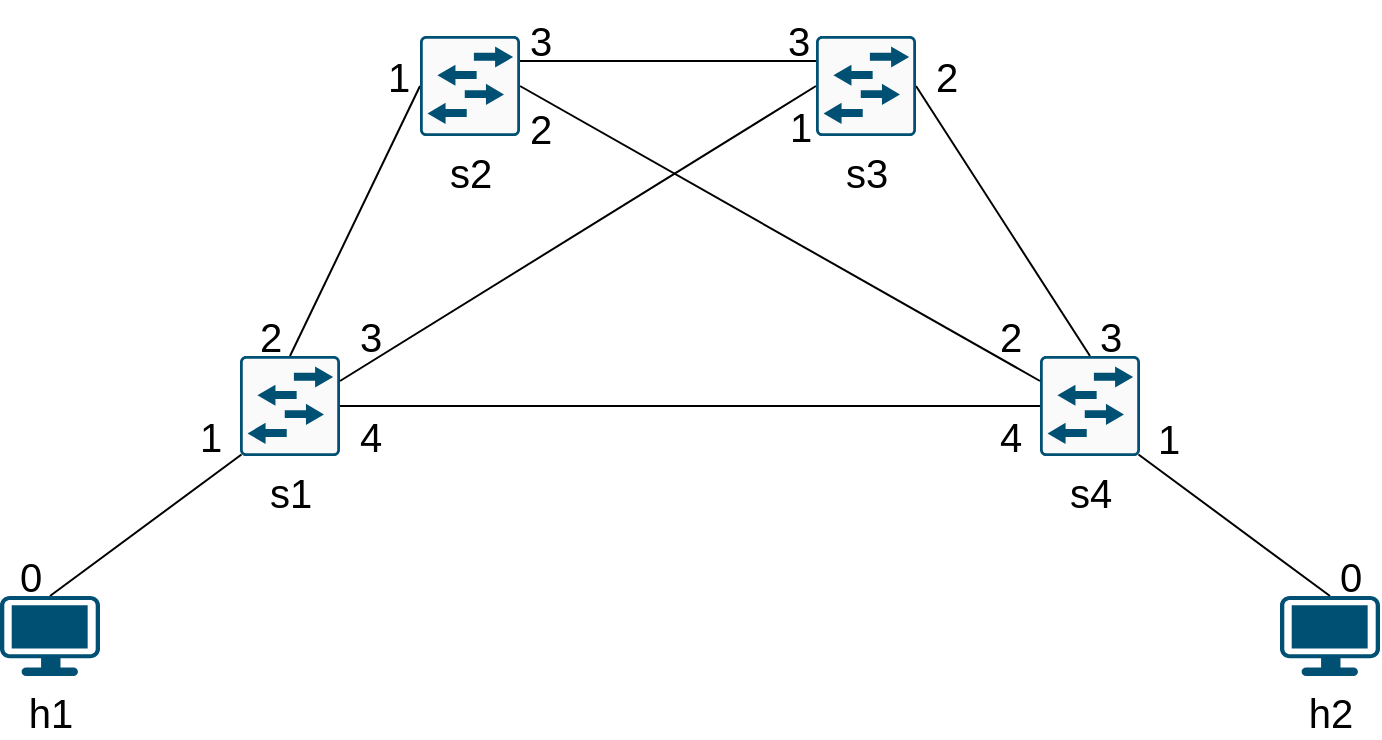 <mxfile version="24.8.3">
  <diagram name="Página-1" id="FMIssGx31ZWzAPNsEll5">
    <mxGraphModel dx="1259" dy="614" grid="1" gridSize="10" guides="1" tooltips="1" connect="1" arrows="1" fold="1" page="1" pageScale="1" pageWidth="827" pageHeight="1169" math="0" shadow="0">
      <root>
        <mxCell id="0" />
        <mxCell id="1" parent="0" />
        <mxCell id="IcSTJW2ZjOs-U5tJtDkX-16" style="hachureGap=4;orthogonalLoop=1;jettySize=auto;html=1;exitX=0.5;exitY=0;exitDx=0;exitDy=0;exitPerimeter=0;entryX=0;entryY=0.5;entryDx=0;entryDy=0;entryPerimeter=0;fontFamily=Helvetica;fontSize=16;rounded=1;shadow=0;strokeColor=default;startArrow=none;startFill=0;endArrow=none;endFill=0;" parent="1" source="IcSTJW2ZjOs-U5tJtDkX-1" target="IcSTJW2ZjOs-U5tJtDkX-4" edge="1">
          <mxGeometry relative="1" as="geometry" />
        </mxCell>
        <mxCell id="IcSTJW2ZjOs-U5tJtDkX-1" value="s1" style="sketch=0;points=[[0.015,0.015,0],[0.985,0.015,0],[0.985,0.985,0],[0.015,0.985,0],[0.25,0,0],[0.5,0,0],[0.75,0,0],[1,0.25,0],[1,0.5,0],[1,0.75,0],[0.75,1,0],[0.5,1,0],[0.25,1,0],[0,0.75,0],[0,0.5,0],[0,0.25,0]];verticalLabelPosition=bottom;html=1;verticalAlign=top;aspect=fixed;align=center;pointerEvents=1;shape=mxgraph.cisco19.rect;prIcon=l2_switch;fillColor=#FAFAFA;strokeColor=#005073;hachureGap=4;jiggle=2;curveFitting=1;fontFamily=Helvetica;fontSize=20;" parent="1" vertex="1">
          <mxGeometry x="150" y="240" width="50" height="50" as="geometry" />
        </mxCell>
        <mxCell id="IcSTJW2ZjOs-U5tJtDkX-17" style="hachureGap=4;orthogonalLoop=1;jettySize=auto;html=1;exitX=0.5;exitY=0;exitDx=0;exitDy=0;exitPerimeter=0;entryX=1;entryY=0.5;entryDx=0;entryDy=0;entryPerimeter=0;fontFamily=Helvetica;fontSize=16;rounded=1;shadow=0;strokeColor=default;startArrow=none;startFill=0;endArrow=none;endFill=0;" parent="1" source="IcSTJW2ZjOs-U5tJtDkX-2" target="IcSTJW2ZjOs-U5tJtDkX-3" edge="1">
          <mxGeometry relative="1" as="geometry" />
        </mxCell>
        <mxCell id="IcSTJW2ZjOs-U5tJtDkX-2" value="s4" style="sketch=0;points=[[0.015,0.015,0],[0.985,0.015,0],[0.985,0.985,0],[0.015,0.985,0],[0.25,0,0],[0.5,0,0],[0.75,0,0],[1,0.25,0],[1,0.5,0],[1,0.75,0],[0.75,1,0],[0.5,1,0],[0.25,1,0],[0,0.75,0],[0,0.5,0],[0,0.25,0]];verticalLabelPosition=bottom;html=1;verticalAlign=top;aspect=fixed;align=center;pointerEvents=1;shape=mxgraph.cisco19.rect;prIcon=l2_switch;fillColor=#FAFAFA;strokeColor=#005073;hachureGap=4;jiggle=2;curveFitting=1;fontFamily=Helvetica;fontSize=20;" parent="1" vertex="1">
          <mxGeometry x="550" y="240" width="50" height="50" as="geometry" />
        </mxCell>
        <mxCell id="IcSTJW2ZjOs-U5tJtDkX-18" style="hachureGap=4;orthogonalLoop=1;jettySize=auto;html=1;exitX=0;exitY=0.5;exitDx=0;exitDy=0;exitPerimeter=0;entryX=1;entryY=0.25;entryDx=0;entryDy=0;entryPerimeter=0;fontFamily=Helvetica;fontSize=16;rounded=1;shadow=0;strokeColor=default;startArrow=none;startFill=0;endArrow=none;endFill=0;" parent="1" source="IcSTJW2ZjOs-U5tJtDkX-3" target="IcSTJW2ZjOs-U5tJtDkX-1" edge="1">
          <mxGeometry relative="1" as="geometry" />
        </mxCell>
        <mxCell id="IcSTJW2ZjOs-U5tJtDkX-3" value="s3" style="sketch=0;points=[[0.015,0.015,0],[0.985,0.015,0],[0.985,0.985,0],[0.015,0.985,0],[0.25,0,0],[0.5,0,0],[0.75,0,0],[1,0.25,0],[1,0.5,0],[1,0.75,0],[0.75,1,0],[0.5,1,0],[0.25,1,0],[0,0.75,0],[0,0.5,0],[0,0.25,0]];verticalLabelPosition=bottom;html=1;verticalAlign=top;aspect=fixed;align=center;pointerEvents=1;shape=mxgraph.cisco19.rect;prIcon=l2_switch;fillColor=#FAFAFA;strokeColor=#005073;hachureGap=4;jiggle=2;curveFitting=1;fontFamily=Helvetica;fontSize=20;" parent="1" vertex="1">
          <mxGeometry x="438" y="80" width="50" height="50" as="geometry" />
        </mxCell>
        <mxCell id="IcSTJW2ZjOs-U5tJtDkX-19" style="hachureGap=4;orthogonalLoop=1;jettySize=auto;html=1;entryX=0;entryY=0.25;entryDx=0;entryDy=0;entryPerimeter=0;fontFamily=Helvetica;fontSize=16;rounded=1;shadow=0;strokeColor=default;startArrow=none;startFill=0;endArrow=none;endFill=0;exitX=1;exitY=0.5;exitDx=0;exitDy=0;exitPerimeter=0;" parent="1" source="IcSTJW2ZjOs-U5tJtDkX-4" target="IcSTJW2ZjOs-U5tJtDkX-2" edge="1">
          <mxGeometry relative="1" as="geometry">
            <mxPoint x="300" y="90" as="sourcePoint" />
          </mxGeometry>
        </mxCell>
        <mxCell id="IcSTJW2ZjOs-U5tJtDkX-4" value="s2" style="sketch=0;points=[[0.015,0.015,0],[0.985,0.015,0],[0.985,0.985,0],[0.015,0.985,0],[0.25,0,0],[0.5,0,0],[0.75,0,0],[1,0.25,0],[1,0.5,0],[1,0.75,0],[0.75,1,0],[0.5,1,0],[0.25,1,0],[0,0.75,0],[0,0.5,0],[0,0.25,0]];verticalLabelPosition=bottom;html=1;verticalAlign=top;aspect=fixed;align=center;pointerEvents=1;shape=mxgraph.cisco19.rect;prIcon=l2_switch;fillColor=#FAFAFA;strokeColor=#005073;hachureGap=4;jiggle=2;curveFitting=1;fontFamily=Helvetica;fontSize=20;" parent="1" vertex="1">
          <mxGeometry x="240" y="80" width="50" height="50" as="geometry" />
        </mxCell>
        <mxCell id="IcSTJW2ZjOs-U5tJtDkX-15" style="hachureGap=4;orthogonalLoop=1;jettySize=auto;html=1;exitX=0.5;exitY=0;exitDx=0;exitDy=0;exitPerimeter=0;entryX=0.015;entryY=0.985;entryDx=0;entryDy=0;entryPerimeter=0;fontFamily=Helvetica;fontSize=16;rounded=1;shadow=0;strokeColor=default;startArrow=none;startFill=0;endArrow=none;endFill=0;" parent="1" source="IcSTJW2ZjOs-U5tJtDkX-5" target="IcSTJW2ZjOs-U5tJtDkX-1" edge="1">
          <mxGeometry relative="1" as="geometry" />
        </mxCell>
        <mxCell id="IcSTJW2ZjOs-U5tJtDkX-5" value="h1" style="points=[[0.03,0.03,0],[0.5,0,0],[0.97,0.03,0],[1,0.4,0],[0.97,0.745,0],[0.5,1,0],[0.03,0.745,0],[0,0.4,0]];verticalLabelPosition=bottom;sketch=0;html=1;verticalAlign=top;aspect=fixed;align=center;pointerEvents=1;shape=mxgraph.cisco19.workstation;fillColor=#005073;strokeColor=none;hachureGap=4;jiggle=2;curveFitting=1;fontFamily=Helvetica;fontSize=20;" parent="1" vertex="1">
          <mxGeometry x="30" y="360" width="50" height="40" as="geometry" />
        </mxCell>
        <mxCell id="IcSTJW2ZjOs-U5tJtDkX-21" style="hachureGap=4;orthogonalLoop=1;jettySize=auto;html=1;exitX=0.5;exitY=0;exitDx=0;exitDy=0;exitPerimeter=0;entryX=0.985;entryY=0.985;entryDx=0;entryDy=0;entryPerimeter=0;fontFamily=Helvetica;fontSize=16;rounded=1;shadow=0;strokeColor=default;startArrow=none;startFill=0;endArrow=none;endFill=0;" parent="1" source="IcSTJW2ZjOs-U5tJtDkX-20" target="IcSTJW2ZjOs-U5tJtDkX-2" edge="1">
          <mxGeometry relative="1" as="geometry" />
        </mxCell>
        <mxCell id="IcSTJW2ZjOs-U5tJtDkX-20" value="h2" style="points=[[0.03,0.03,0],[0.5,0,0],[0.97,0.03,0],[1,0.4,0],[0.97,0.745,0],[0.5,1,0],[0.03,0.745,0],[0,0.4,0]];verticalLabelPosition=bottom;sketch=0;html=1;verticalAlign=top;aspect=fixed;align=center;pointerEvents=1;shape=mxgraph.cisco19.workstation;fillColor=#005073;strokeColor=none;hachureGap=4;jiggle=2;curveFitting=1;fontFamily=Helvetica;fontSize=20;" parent="1" vertex="1">
          <mxGeometry x="670" y="360" width="50" height="40" as="geometry" />
        </mxCell>
        <mxCell id="IcSTJW2ZjOs-U5tJtDkX-23" value="0" style="text;html=1;align=center;verticalAlign=middle;resizable=0;points=[];autosize=1;strokeColor=none;fillColor=none;fontSize=20;fontFamily=Helvetica;" parent="1" vertex="1">
          <mxGeometry x="30" y="330" width="30" height="40" as="geometry" />
        </mxCell>
        <mxCell id="IcSTJW2ZjOs-U5tJtDkX-24" value="0" style="text;html=1;align=center;verticalAlign=middle;resizable=0;points=[];autosize=1;strokeColor=none;fillColor=none;fontSize=20;fontFamily=Helvetica;" parent="1" vertex="1">
          <mxGeometry x="690" y="330" width="30" height="40" as="geometry" />
        </mxCell>
        <mxCell id="IcSTJW2ZjOs-U5tJtDkX-25" value="1" style="text;html=1;align=center;verticalAlign=middle;resizable=0;points=[];autosize=1;strokeColor=none;fillColor=none;fontSize=20;fontFamily=Helvetica;" parent="1" vertex="1">
          <mxGeometry x="120" y="260" width="30" height="40" as="geometry" />
        </mxCell>
        <mxCell id="IcSTJW2ZjOs-U5tJtDkX-26" value="1" style="text;html=1;align=center;verticalAlign=middle;resizable=0;points=[];autosize=1;strokeColor=none;fillColor=none;fontSize=20;fontFamily=Helvetica;" parent="1" vertex="1">
          <mxGeometry x="599" y="261" width="30" height="40" as="geometry" />
        </mxCell>
        <mxCell id="IcSTJW2ZjOs-U5tJtDkX-27" value="1" style="text;html=1;align=center;verticalAlign=middle;resizable=0;points=[];autosize=1;strokeColor=none;fillColor=none;fontSize=20;fontFamily=Helvetica;" parent="1" vertex="1">
          <mxGeometry x="214" y="80" width="30" height="40" as="geometry" />
        </mxCell>
        <mxCell id="IcSTJW2ZjOs-U5tJtDkX-28" value="1" style="text;html=1;align=center;verticalAlign=middle;resizable=0;points=[];autosize=1;strokeColor=none;fillColor=none;fontSize=20;fontFamily=Helvetica;" parent="1" vertex="1">
          <mxGeometry x="415" y="105" width="30" height="40" as="geometry" />
        </mxCell>
        <mxCell id="IcSTJW2ZjOs-U5tJtDkX-29" value="2" style="text;html=1;align=center;verticalAlign=middle;resizable=0;points=[];autosize=1;strokeColor=none;fillColor=none;fontSize=20;fontFamily=Helvetica;" parent="1" vertex="1">
          <mxGeometry x="150" y="210" width="30" height="40" as="geometry" />
        </mxCell>
        <mxCell id="IcSTJW2ZjOs-U5tJtDkX-30" value="3" style="text;html=1;align=center;verticalAlign=middle;resizable=0;points=[];autosize=1;strokeColor=none;fillColor=none;fontSize=20;fontFamily=Helvetica;" parent="1" vertex="1">
          <mxGeometry x="200" y="210" width="30" height="40" as="geometry" />
        </mxCell>
        <mxCell id="IcSTJW2ZjOs-U5tJtDkX-31" value="2" style="text;html=1;align=center;verticalAlign=middle;resizable=0;points=[];autosize=1;strokeColor=none;fillColor=none;fontSize=20;fontFamily=Helvetica;" parent="1" vertex="1">
          <mxGeometry x="285" y="106" width="30" height="40" as="geometry" />
        </mxCell>
        <mxCell id="IcSTJW2ZjOs-U5tJtDkX-32" value="2" style="text;html=1;align=center;verticalAlign=middle;resizable=0;points=[];autosize=1;strokeColor=none;fillColor=none;fontSize=20;fontFamily=Helvetica;" parent="1" vertex="1">
          <mxGeometry x="520" y="210" width="30" height="40" as="geometry" />
        </mxCell>
        <mxCell id="IcSTJW2ZjOs-U5tJtDkX-33" value="2" style="text;html=1;align=center;verticalAlign=middle;resizable=0;points=[];autosize=1;strokeColor=none;fillColor=none;fontSize=20;fontFamily=Helvetica;" parent="1" vertex="1">
          <mxGeometry x="488" y="80" width="30" height="40" as="geometry" />
        </mxCell>
        <mxCell id="IcSTJW2ZjOs-U5tJtDkX-34" value="3" style="text;html=1;align=center;verticalAlign=middle;resizable=0;points=[];autosize=1;strokeColor=none;fillColor=none;fontSize=20;fontFamily=Helvetica;" parent="1" vertex="1">
          <mxGeometry x="570" y="210" width="30" height="40" as="geometry" />
        </mxCell>
        <mxCell id="zuttl3p_bnv3IiQKuOGB-2" style="edgeStyle=orthogonalEdgeStyle;rounded=0;orthogonalLoop=1;jettySize=auto;html=1;exitX=1;exitY=0.5;exitDx=0;exitDy=0;exitPerimeter=0;entryX=0;entryY=0.5;entryDx=0;entryDy=0;entryPerimeter=0;endArrow=none;endFill=0;" edge="1" parent="1" source="IcSTJW2ZjOs-U5tJtDkX-1" target="IcSTJW2ZjOs-U5tJtDkX-2">
          <mxGeometry relative="1" as="geometry" />
        </mxCell>
        <mxCell id="zuttl3p_bnv3IiQKuOGB-4" value="4" style="text;html=1;align=center;verticalAlign=middle;resizable=0;points=[];autosize=1;strokeColor=none;fillColor=none;fontSize=20;fontFamily=Helvetica;" vertex="1" parent="1">
          <mxGeometry x="200" y="260" width="30" height="40" as="geometry" />
        </mxCell>
        <mxCell id="zuttl3p_bnv3IiQKuOGB-5" value="4" style="text;html=1;align=center;verticalAlign=middle;resizable=0;points=[];autosize=1;strokeColor=none;fillColor=none;fontSize=20;fontFamily=Helvetica;" vertex="1" parent="1">
          <mxGeometry x="520" y="260" width="30" height="40" as="geometry" />
        </mxCell>
        <mxCell id="zuttl3p_bnv3IiQKuOGB-6" style="edgeStyle=orthogonalEdgeStyle;rounded=0;orthogonalLoop=1;jettySize=auto;html=1;exitX=1;exitY=0.25;exitDx=0;exitDy=0;exitPerimeter=0;entryX=0;entryY=0.25;entryDx=0;entryDy=0;entryPerimeter=0;endArrow=none;endFill=0;" edge="1" parent="1" source="IcSTJW2ZjOs-U5tJtDkX-4" target="IcSTJW2ZjOs-U5tJtDkX-3">
          <mxGeometry relative="1" as="geometry" />
        </mxCell>
        <mxCell id="zuttl3p_bnv3IiQKuOGB-7" value="3" style="text;html=1;align=center;verticalAlign=middle;resizable=0;points=[];autosize=1;strokeColor=none;fillColor=none;fontSize=20;fontFamily=Helvetica;" vertex="1" parent="1">
          <mxGeometry x="414" y="62" width="30" height="40" as="geometry" />
        </mxCell>
        <mxCell id="zuttl3p_bnv3IiQKuOGB-8" value="3" style="text;html=1;align=center;verticalAlign=middle;resizable=0;points=[];autosize=1;strokeColor=none;fillColor=none;fontSize=20;fontFamily=Helvetica;" vertex="1" parent="1">
          <mxGeometry x="285" y="62" width="30" height="40" as="geometry" />
        </mxCell>
      </root>
    </mxGraphModel>
  </diagram>
</mxfile>
